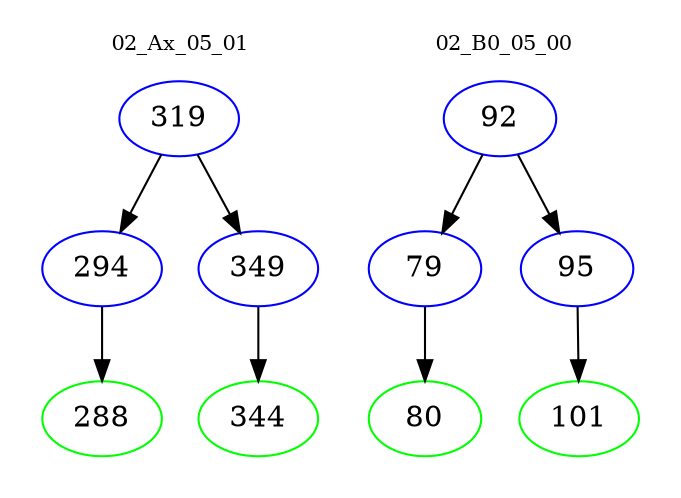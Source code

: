 digraph{
subgraph cluster_0 {
color = white
label = "02_Ax_05_01";
fontsize=10;
T0_319 [label="319", color="blue"]
T0_319 -> T0_294 [color="black"]
T0_294 [label="294", color="blue"]
T0_294 -> T0_288 [color="black"]
T0_288 [label="288", color="green"]
T0_319 -> T0_349 [color="black"]
T0_349 [label="349", color="blue"]
T0_349 -> T0_344 [color="black"]
T0_344 [label="344", color="green"]
}
subgraph cluster_1 {
color = white
label = "02_B0_05_00";
fontsize=10;
T1_92 [label="92", color="blue"]
T1_92 -> T1_79 [color="black"]
T1_79 [label="79", color="blue"]
T1_79 -> T1_80 [color="black"]
T1_80 [label="80", color="green"]
T1_92 -> T1_95 [color="black"]
T1_95 [label="95", color="blue"]
T1_95 -> T1_101 [color="black"]
T1_101 [label="101", color="green"]
}
}
